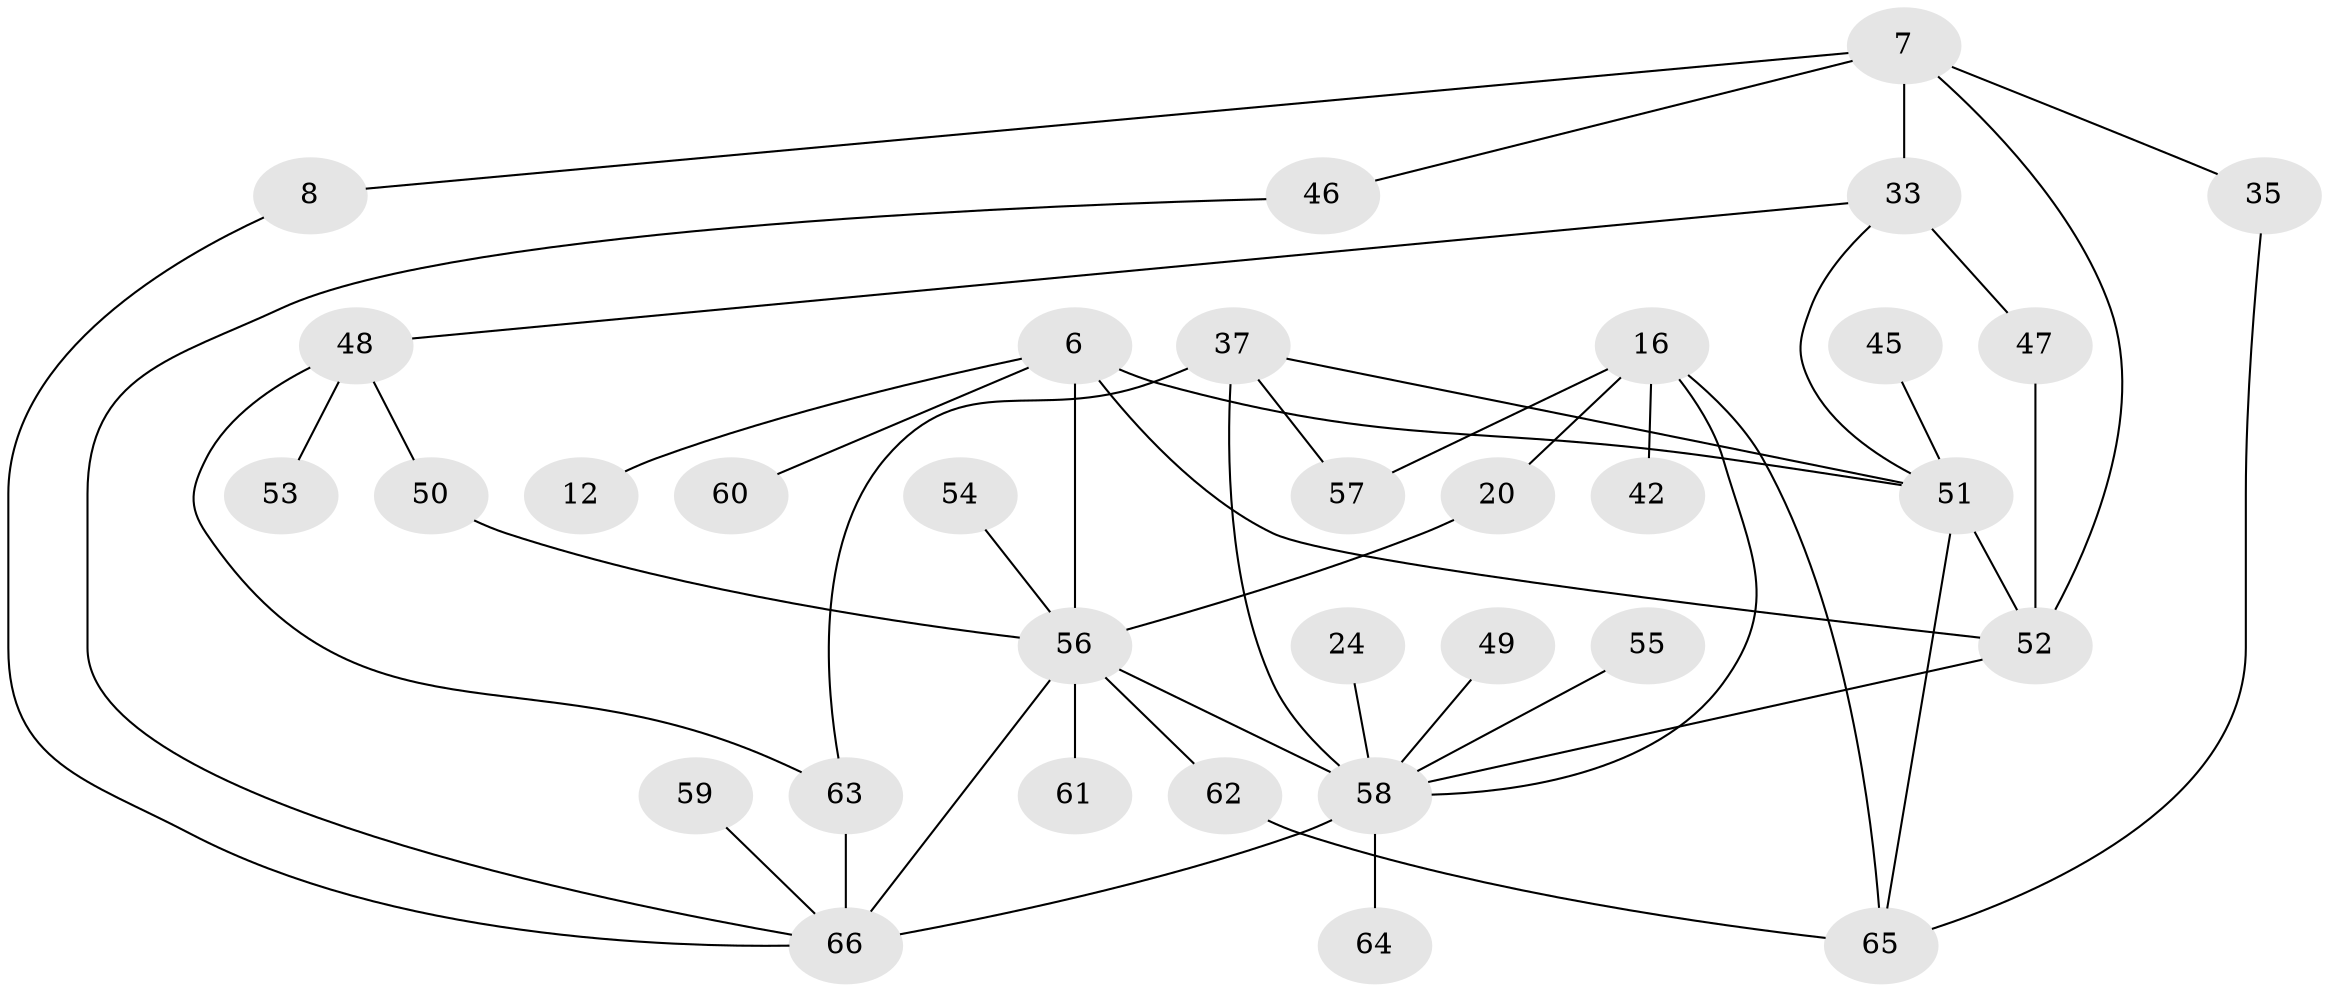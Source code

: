 // original degree distribution, {6: 0.045454545454545456, 5: 0.06060606060606061, 4: 0.19696969696969696, 7: 0.015151515151515152, 2: 0.2727272727272727, 3: 0.16666666666666666, 1: 0.24242424242424243}
// Generated by graph-tools (version 1.1) at 2025/45/03/04/25 21:45:29]
// undirected, 33 vertices, 48 edges
graph export_dot {
graph [start="1"]
  node [color=gray90,style=filled];
  6;
  7 [super="+5"];
  8;
  12;
  16;
  20;
  24;
  33 [super="+23+22"];
  35;
  37 [super="+15"];
  42;
  45;
  46 [super="+38"];
  47 [super="+44"];
  48 [super="+41"];
  49;
  50;
  51 [super="+4+31"];
  52 [super="+3"];
  53;
  54 [super="+43"];
  55 [super="+32"];
  56 [super="+2+21+25"];
  57;
  58 [super="+1+9+11"];
  59 [super="+40"];
  60 [super="+13"];
  61;
  62;
  63;
  64;
  65 [super="+19"];
  66 [super="+26+14"];
  6 -- 12;
  6 -- 52;
  6 -- 56 [weight=2];
  6 -- 51 [weight=2];
  6 -- 60;
  7 -- 35;
  7 -- 52 [weight=2];
  7 -- 8;
  7 -- 33 [weight=2];
  7 -- 46;
  8 -- 66;
  16 -- 20;
  16 -- 42;
  16 -- 65 [weight=2];
  16 -- 57;
  16 -- 58;
  20 -- 56;
  24 -- 58;
  33 -- 47;
  33 -- 51;
  33 -- 48;
  35 -- 65;
  37 -- 57;
  37 -- 58 [weight=2];
  37 -- 63;
  37 -- 51;
  45 -- 51;
  46 -- 66;
  47 -- 52;
  48 -- 53;
  48 -- 50;
  48 -- 63;
  49 -- 58;
  50 -- 56;
  51 -- 65 [weight=2];
  51 -- 52;
  52 -- 58 [weight=2];
  54 -- 56;
  55 -- 58;
  56 -- 61;
  56 -- 66;
  56 -- 58;
  56 -- 62;
  58 -- 64;
  58 -- 66 [weight=2];
  59 -- 66;
  62 -- 65;
  63 -- 66 [weight=2];
}
